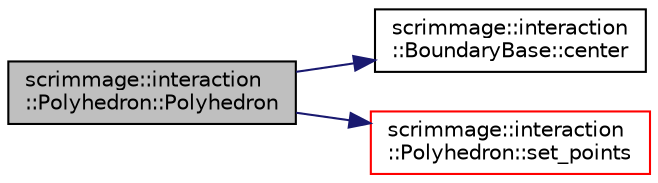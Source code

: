 digraph "scrimmage::interaction::Polyhedron::Polyhedron"
{
 // LATEX_PDF_SIZE
  edge [fontname="Helvetica",fontsize="10",labelfontname="Helvetica",labelfontsize="10"];
  node [fontname="Helvetica",fontsize="10",shape=record];
  rankdir="LR";
  Node1 [label="scrimmage::interaction\l::Polyhedron::Polyhedron",height=0.2,width=0.4,color="black", fillcolor="grey75", style="filled", fontcolor="black",tooltip=" "];
  Node1 -> Node2 [color="midnightblue",fontsize="10",style="solid",fontname="Helvetica"];
  Node2 [label="scrimmage::interaction\l::BoundaryBase::center",height=0.2,width=0.4,color="black", fillcolor="white", style="filled",URL="$classscrimmage_1_1interaction_1_1BoundaryBase.html#a7bb36e48c52b85178e140781eeee286f",tooltip=" "];
  Node1 -> Node3 [color="midnightblue",fontsize="10",style="solid",fontname="Helvetica"];
  Node3 [label="scrimmage::interaction\l::Polyhedron::set_points",height=0.2,width=0.4,color="red", fillcolor="white", style="filled",URL="$classscrimmage_1_1interaction_1_1Polyhedron.html#a77a9bdfa3d000186bca0bd6d7ed8b0cb",tooltip=" "];
}
